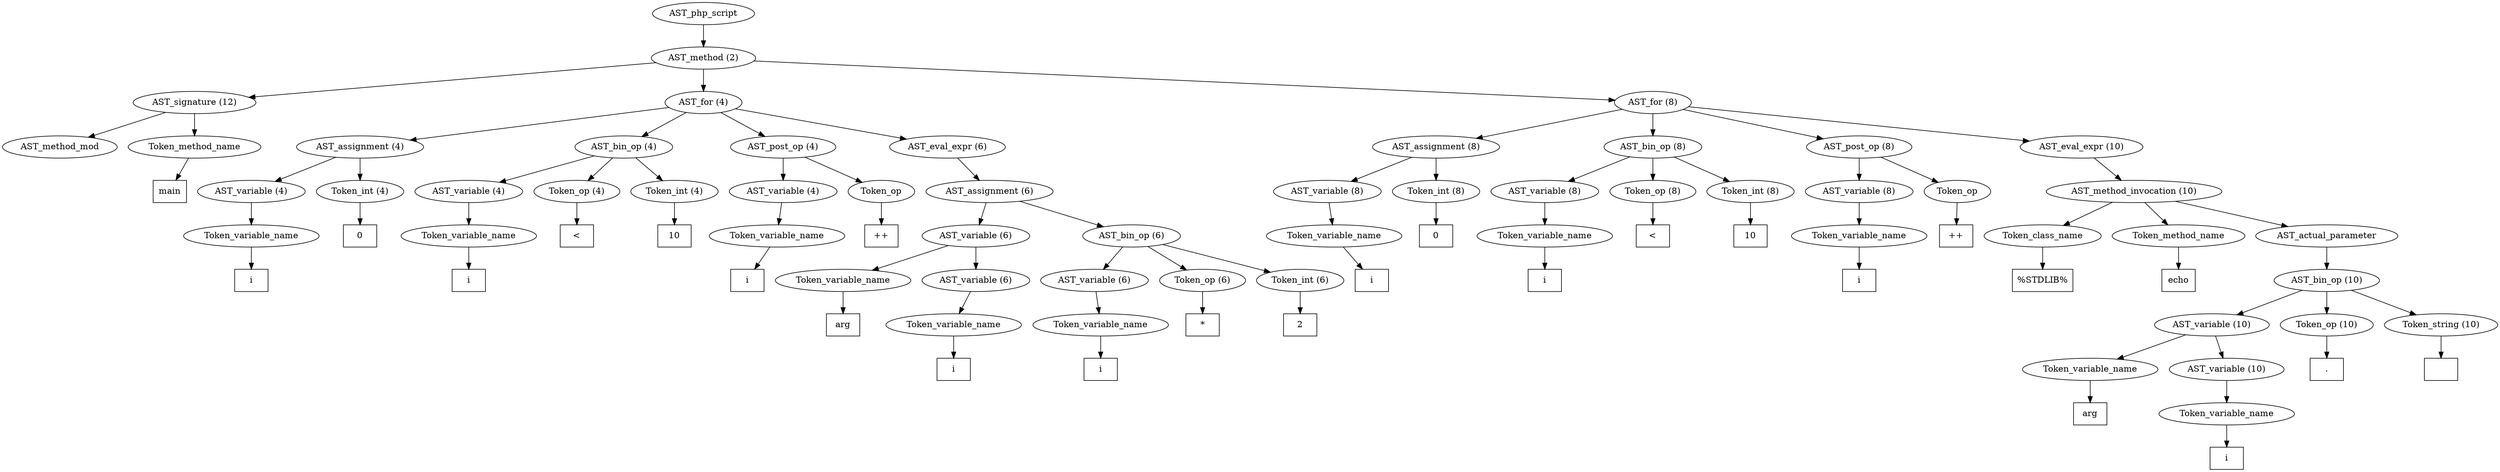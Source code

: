 /*
 * AST in dot format generated by phc -- the PHP compiler
 */

digraph AST {
node_0 [label="AST_php_script"];
node_1 [label="AST_method (2)"];
node_2 [label="AST_signature (12)"];
node_3 [label="AST_method_mod"];
node_4 [label="Token_method_name"];
node_5 [label="main", shape=box]
node_4 -> node_5;
node_2 -> node_4;
node_2 -> node_3;
node_6 [label="AST_for (4)"];
node_7 [label="AST_assignment (4)"];
node_8 [label="AST_variable (4)"];
node_9 [label="Token_variable_name"];
node_10 [label="i", shape=box]
node_9 -> node_10;
node_8 -> node_9;
node_11 [label="Token_int (4)"];
node_12 [label="0", shape=box]
node_11 -> node_12;
node_7 -> node_11;
node_7 -> node_8;
node_13 [label="AST_bin_op (4)"];
node_14 [label="AST_variable (4)"];
node_15 [label="Token_variable_name"];
node_16 [label="i", shape=box]
node_15 -> node_16;
node_14 -> node_15;
node_17 [label="Token_op (4)"];
node_18 [label="<", shape=box]
node_17 -> node_18;
node_19 [label="Token_int (4)"];
node_20 [label="10", shape=box]
node_19 -> node_20;
node_13 -> node_19;
node_13 -> node_17;
node_13 -> node_14;
node_21 [label="AST_post_op (4)"];
node_22 [label="AST_variable (4)"];
node_23 [label="Token_variable_name"];
node_24 [label="i", shape=box]
node_23 -> node_24;
node_22 -> node_23;
node_25 [label="Token_op"];
node_26 [label="++", shape=box]
node_25 -> node_26;
node_21 -> node_25;
node_21 -> node_22;
node_27 [label="AST_eval_expr (6)"];
node_28 [label="AST_assignment (6)"];
node_29 [label="AST_variable (6)"];
node_30 [label="Token_variable_name"];
node_31 [label="arg", shape=box]
node_30 -> node_31;
node_32 [label="AST_variable (6)"];
node_33 [label="Token_variable_name"];
node_34 [label="i", shape=box]
node_33 -> node_34;
node_32 -> node_33;
node_29 -> node_32;
node_29 -> node_30;
node_35 [label="AST_bin_op (6)"];
node_36 [label="AST_variable (6)"];
node_37 [label="Token_variable_name"];
node_38 [label="i", shape=box]
node_37 -> node_38;
node_36 -> node_37;
node_39 [label="Token_op (6)"];
node_40 [label="*", shape=box]
node_39 -> node_40;
node_41 [label="Token_int (6)"];
node_42 [label="2", shape=box]
node_41 -> node_42;
node_35 -> node_41;
node_35 -> node_39;
node_35 -> node_36;
node_28 -> node_35;
node_28 -> node_29;
node_27 -> node_28;
node_6 -> node_27;
node_6 -> node_21;
node_6 -> node_13;
node_6 -> node_7;
node_43 [label="AST_for (8)"];
node_44 [label="AST_assignment (8)"];
node_45 [label="AST_variable (8)"];
node_46 [label="Token_variable_name"];
node_47 [label="i", shape=box]
node_46 -> node_47;
node_45 -> node_46;
node_48 [label="Token_int (8)"];
node_49 [label="0", shape=box]
node_48 -> node_49;
node_44 -> node_48;
node_44 -> node_45;
node_50 [label="AST_bin_op (8)"];
node_51 [label="AST_variable (8)"];
node_52 [label="Token_variable_name"];
node_53 [label="i", shape=box]
node_52 -> node_53;
node_51 -> node_52;
node_54 [label="Token_op (8)"];
node_55 [label="<", shape=box]
node_54 -> node_55;
node_56 [label="Token_int (8)"];
node_57 [label="10", shape=box]
node_56 -> node_57;
node_50 -> node_56;
node_50 -> node_54;
node_50 -> node_51;
node_58 [label="AST_post_op (8)"];
node_59 [label="AST_variable (8)"];
node_60 [label="Token_variable_name"];
node_61 [label="i", shape=box]
node_60 -> node_61;
node_59 -> node_60;
node_62 [label="Token_op"];
node_63 [label="++", shape=box]
node_62 -> node_63;
node_58 -> node_62;
node_58 -> node_59;
node_64 [label="AST_eval_expr (10)"];
node_65 [label="AST_method_invocation (10)"];
node_66 [label="Token_class_name"];
node_67 [label="%STDLIB%", shape=box]
node_66 -> node_67;
node_68 [label="Token_method_name"];
node_69 [label="echo", shape=box]
node_68 -> node_69;
node_70 [label="AST_actual_parameter"];
node_71 [label="AST_bin_op (10)"];
node_72 [label="AST_variable (10)"];
node_73 [label="Token_variable_name"];
node_74 [label="arg", shape=box]
node_73 -> node_74;
node_75 [label="AST_variable (10)"];
node_76 [label="Token_variable_name"];
node_77 [label="i", shape=box]
node_76 -> node_77;
node_75 -> node_76;
node_72 -> node_75;
node_72 -> node_73;
node_78 [label="Token_op (10)"];
node_79 [label=".", shape=box]
node_78 -> node_79;
node_80 [label="Token_string (10)"];
node_81 [label="", shape=box]
node_80 -> node_81;
node_71 -> node_80;
node_71 -> node_78;
node_71 -> node_72;
node_70 -> node_71;
node_65 -> node_70;
node_65 -> node_68;
node_65 -> node_66;
node_64 -> node_65;
node_43 -> node_64;
node_43 -> node_58;
node_43 -> node_50;
node_43 -> node_44;
node_1 -> node_43;
node_1 -> node_6;
node_1 -> node_2;
node_0 -> node_1;
}
